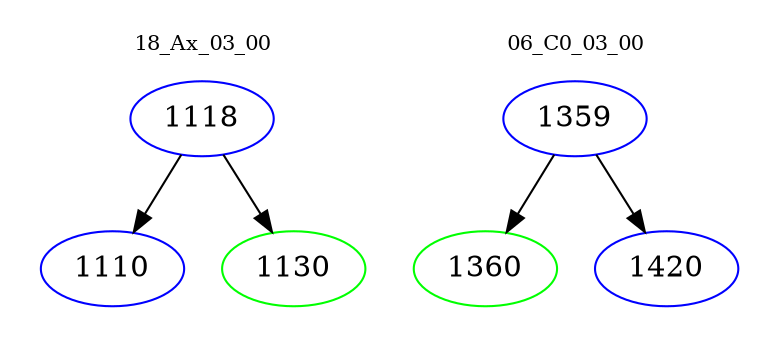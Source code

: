 digraph{
subgraph cluster_0 {
color = white
label = "18_Ax_03_00";
fontsize=10;
T0_1118 [label="1118", color="blue"]
T0_1118 -> T0_1110 [color="black"]
T0_1110 [label="1110", color="blue"]
T0_1118 -> T0_1130 [color="black"]
T0_1130 [label="1130", color="green"]
}
subgraph cluster_1 {
color = white
label = "06_C0_03_00";
fontsize=10;
T1_1359 [label="1359", color="blue"]
T1_1359 -> T1_1360 [color="black"]
T1_1360 [label="1360", color="green"]
T1_1359 -> T1_1420 [color="black"]
T1_1420 [label="1420", color="blue"]
}
}
